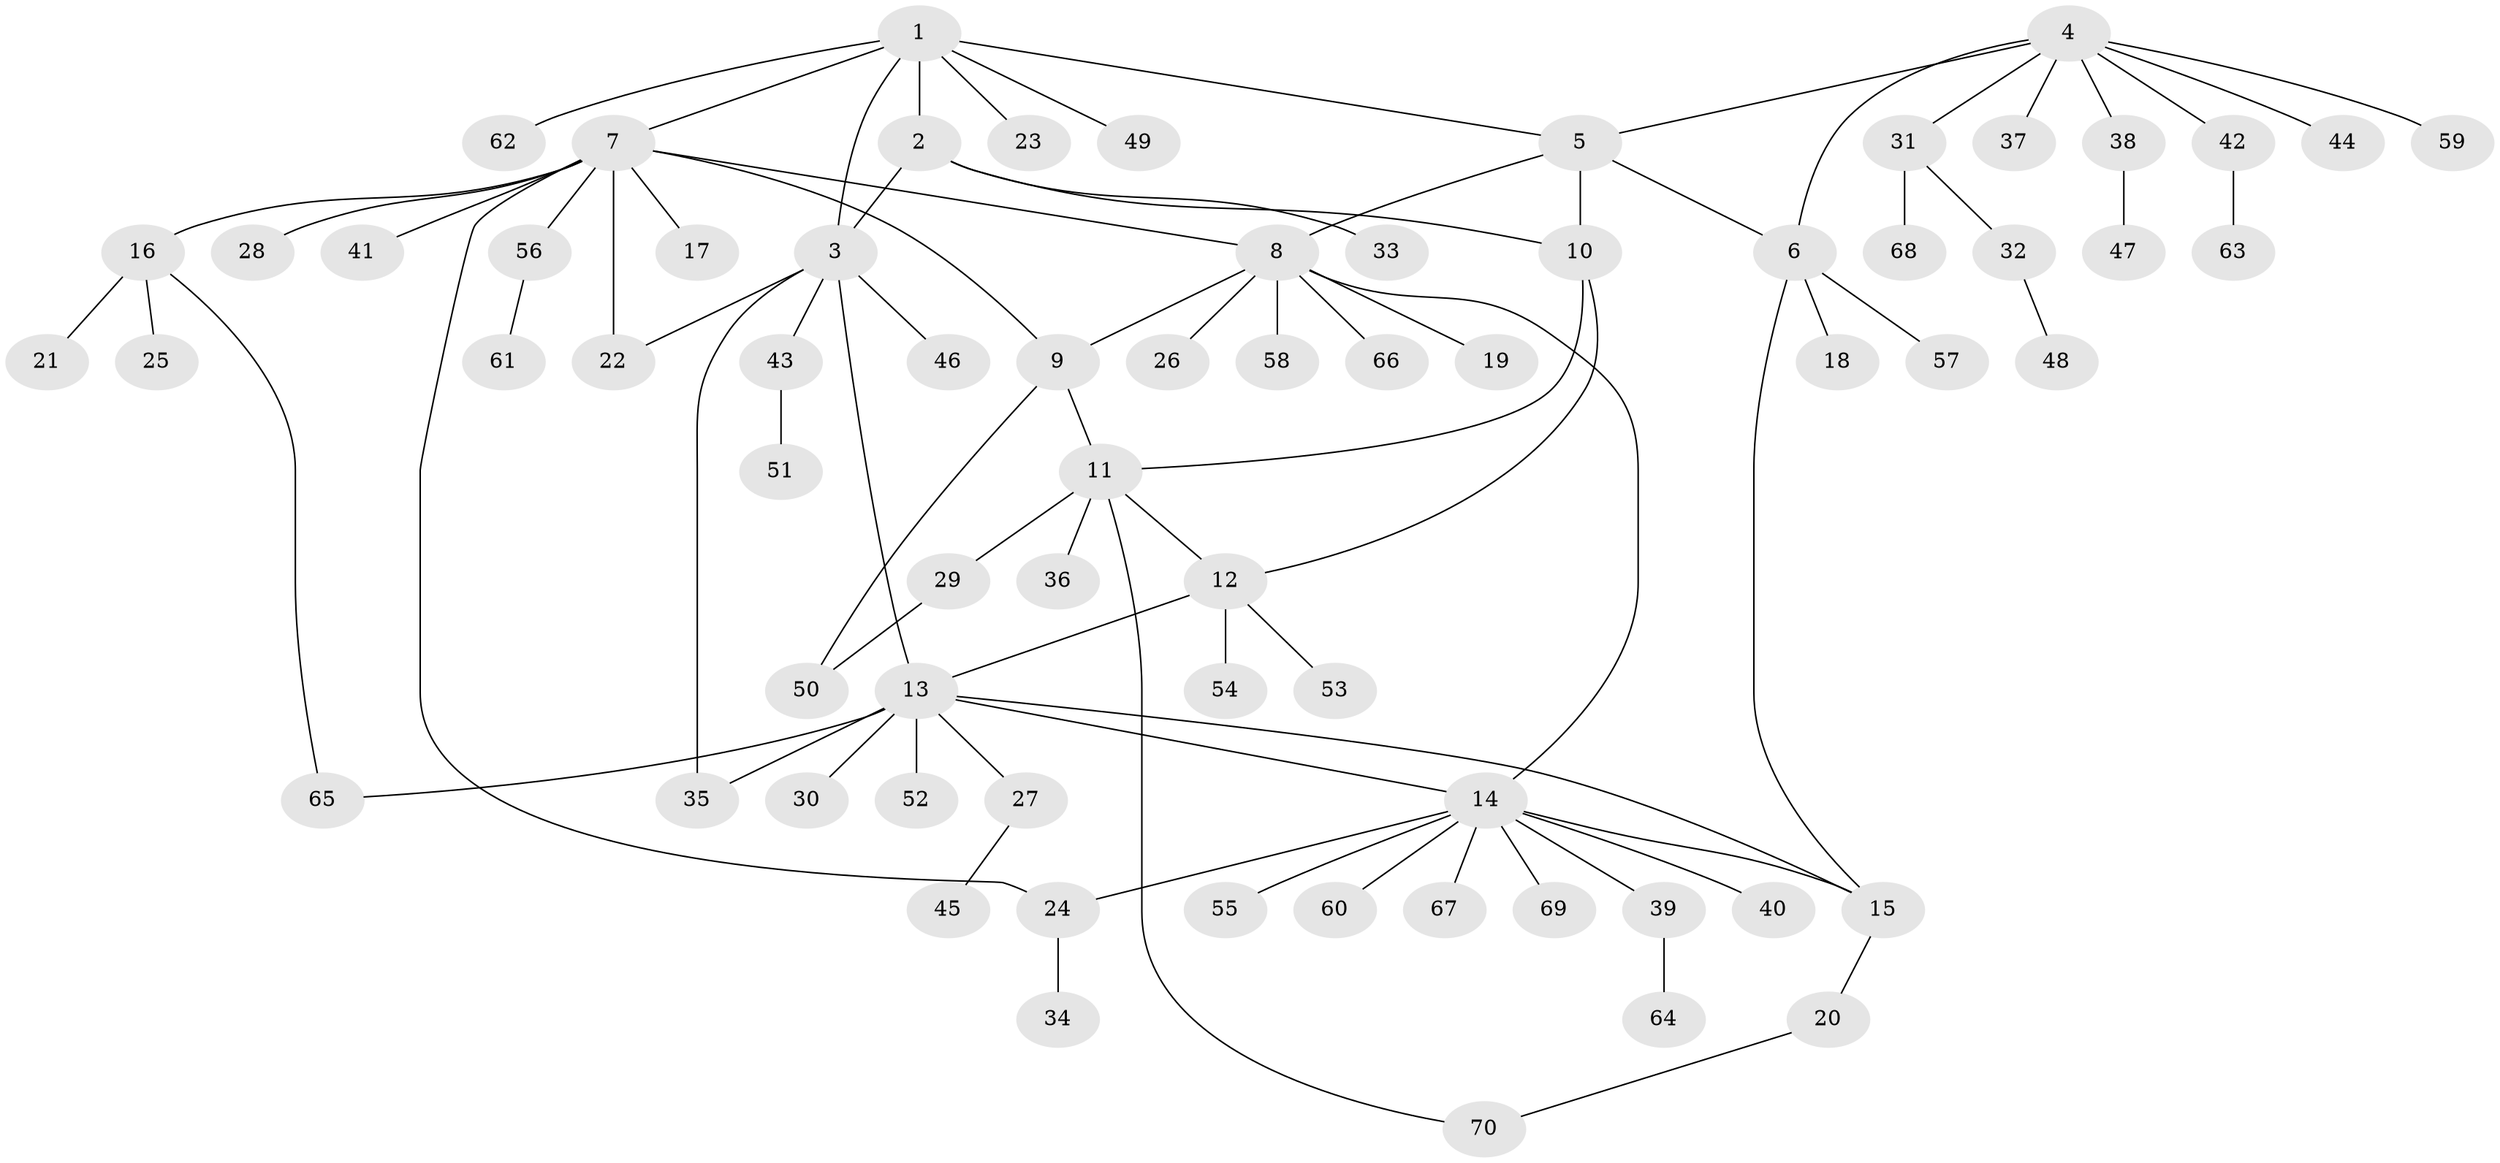 // coarse degree distribution, {11: 0.02857142857142857, 3: 0.08571428571428572, 4: 0.02857142857142857, 5: 0.05714285714285714, 7: 0.02857142857142857, 6: 0.02857142857142857, 8: 0.02857142857142857, 10: 0.02857142857142857, 1: 0.6571428571428571, 2: 0.02857142857142857}
// Generated by graph-tools (version 1.1) at 2025/19/03/04/25 18:19:47]
// undirected, 70 vertices, 86 edges
graph export_dot {
graph [start="1"]
  node [color=gray90,style=filled];
  1;
  2;
  3;
  4;
  5;
  6;
  7;
  8;
  9;
  10;
  11;
  12;
  13;
  14;
  15;
  16;
  17;
  18;
  19;
  20;
  21;
  22;
  23;
  24;
  25;
  26;
  27;
  28;
  29;
  30;
  31;
  32;
  33;
  34;
  35;
  36;
  37;
  38;
  39;
  40;
  41;
  42;
  43;
  44;
  45;
  46;
  47;
  48;
  49;
  50;
  51;
  52;
  53;
  54;
  55;
  56;
  57;
  58;
  59;
  60;
  61;
  62;
  63;
  64;
  65;
  66;
  67;
  68;
  69;
  70;
  1 -- 2;
  1 -- 3;
  1 -- 5;
  1 -- 7;
  1 -- 23;
  1 -- 49;
  1 -- 62;
  2 -- 3;
  2 -- 10;
  2 -- 33;
  3 -- 13;
  3 -- 22;
  3 -- 35;
  3 -- 43;
  3 -- 46;
  4 -- 5;
  4 -- 6;
  4 -- 31;
  4 -- 37;
  4 -- 38;
  4 -- 42;
  4 -- 44;
  4 -- 59;
  5 -- 6;
  5 -- 8;
  5 -- 10;
  6 -- 15;
  6 -- 18;
  6 -- 57;
  7 -- 8;
  7 -- 9;
  7 -- 16;
  7 -- 17;
  7 -- 22;
  7 -- 24;
  7 -- 28;
  7 -- 41;
  7 -- 56;
  8 -- 9;
  8 -- 14;
  8 -- 19;
  8 -- 26;
  8 -- 58;
  8 -- 66;
  9 -- 11;
  9 -- 50;
  10 -- 11;
  10 -- 12;
  11 -- 12;
  11 -- 29;
  11 -- 36;
  11 -- 70;
  12 -- 13;
  12 -- 53;
  12 -- 54;
  13 -- 14;
  13 -- 15;
  13 -- 27;
  13 -- 30;
  13 -- 35;
  13 -- 52;
  13 -- 65;
  14 -- 15;
  14 -- 24;
  14 -- 39;
  14 -- 40;
  14 -- 55;
  14 -- 60;
  14 -- 67;
  14 -- 69;
  15 -- 20;
  16 -- 21;
  16 -- 25;
  16 -- 65;
  20 -- 70;
  24 -- 34;
  27 -- 45;
  29 -- 50;
  31 -- 32;
  31 -- 68;
  32 -- 48;
  38 -- 47;
  39 -- 64;
  42 -- 63;
  43 -- 51;
  56 -- 61;
}
